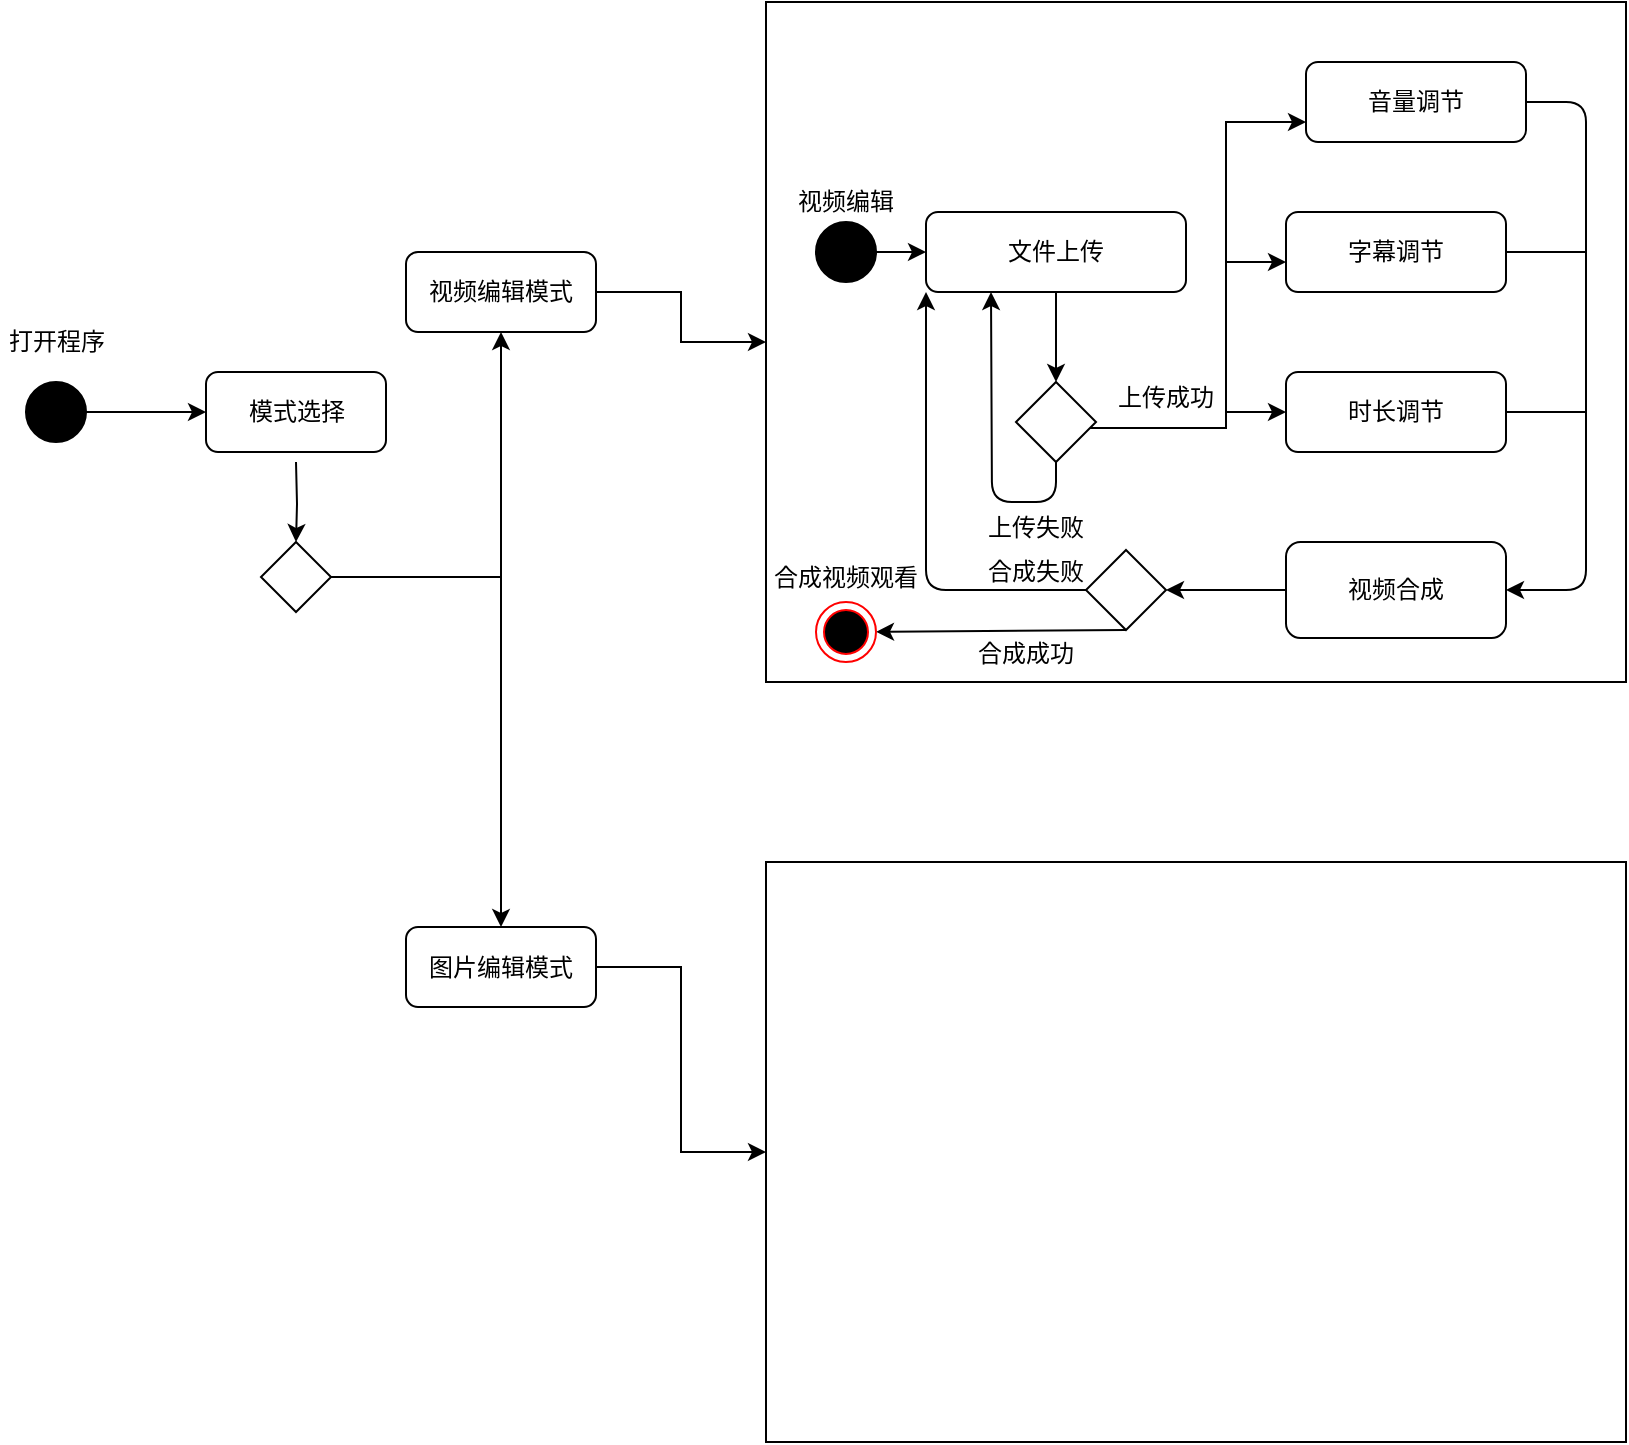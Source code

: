 <mxfile version="14.6.11" type="github" pages="3">
  <diagram id="tJS1vDHtEpJE7gst3Dyk" name="第 2 页">
    <mxGraphModel dx="688" dy="516" grid="1" gridSize="10" guides="1" tooltips="1" connect="1" arrows="1" fold="1" page="1" pageScale="1" pageWidth="850" pageHeight="1100" math="0" shadow="0">
      <root>
        <mxCell id="xql4D70qpOJd92CGWvO2-0" />
        <mxCell id="xql4D70qpOJd92CGWvO2-1" parent="xql4D70qpOJd92CGWvO2-0" />
        <mxCell id="ubjEfvp4QpHeggkvliJD-7" value="" style="edgeStyle=orthogonalEdgeStyle;rounded=0;orthogonalLoop=1;jettySize=auto;html=1;entryX=0;entryY=0.5;entryDx=0;entryDy=0;" edge="1" parent="xql4D70qpOJd92CGWvO2-1" source="ubjEfvp4QpHeggkvliJD-1" target="ubjEfvp4QpHeggkvliJD-3">
          <mxGeometry relative="1" as="geometry">
            <Array as="points" />
          </mxGeometry>
        </mxCell>
        <mxCell id="ubjEfvp4QpHeggkvliJD-1" value="" style="ellipse;whiteSpace=wrap;html=1;aspect=fixed;fillColor=#000000;" vertex="1" parent="xql4D70qpOJd92CGWvO2-1">
          <mxGeometry x="30" y="320" width="30" height="30" as="geometry" />
        </mxCell>
        <mxCell id="ubjEfvp4QpHeggkvliJD-2" value="打开程序" style="text;html=1;strokeColor=none;fillColor=none;align=center;verticalAlign=middle;whiteSpace=wrap;rounded=0;" vertex="1" parent="xql4D70qpOJd92CGWvO2-1">
          <mxGeometry x="17.5" y="290" width="55" height="20" as="geometry" />
        </mxCell>
        <mxCell id="ubjEfvp4QpHeggkvliJD-3" value="" style="rounded=1;whiteSpace=wrap;html=1;fillColor=#FFFFFF;" vertex="1" parent="xql4D70qpOJd92CGWvO2-1">
          <mxGeometry x="120" y="315" width="90" height="40" as="geometry" />
        </mxCell>
        <mxCell id="ubjEfvp4QpHeggkvliJD-30" value="" style="edgeStyle=orthogonalEdgeStyle;rounded=0;orthogonalLoop=1;jettySize=auto;html=1;" edge="1" parent="xql4D70qpOJd92CGWvO2-1" target="ubjEfvp4QpHeggkvliJD-11">
          <mxGeometry relative="1" as="geometry">
            <mxPoint x="165" y="360" as="sourcePoint" />
          </mxGeometry>
        </mxCell>
        <mxCell id="ubjEfvp4QpHeggkvliJD-4" value="模式选择" style="text;html=1;strokeColor=none;fillColor=none;align=center;verticalAlign=middle;whiteSpace=wrap;rounded=0;" vertex="1" parent="xql4D70qpOJd92CGWvO2-1">
          <mxGeometry x="137.5" y="325" width="55" height="20" as="geometry" />
        </mxCell>
        <mxCell id="ubjEfvp4QpHeggkvliJD-24" value="" style="edgeStyle=orthogonalEdgeStyle;rounded=0;orthogonalLoop=1;jettySize=auto;html=1;" edge="1" parent="xql4D70qpOJd92CGWvO2-1" source="ubjEfvp4QpHeggkvliJD-5" target="ubjEfvp4QpHeggkvliJD-22">
          <mxGeometry relative="1" as="geometry" />
        </mxCell>
        <mxCell id="ubjEfvp4QpHeggkvliJD-5" value="视频编辑模式" style="rounded=1;whiteSpace=wrap;html=1;fillColor=#FFFFFF;" vertex="1" parent="xql4D70qpOJd92CGWvO2-1">
          <mxGeometry x="220" y="255" width="95" height="40" as="geometry" />
        </mxCell>
        <mxCell id="ubjEfvp4QpHeggkvliJD-25" value="" style="edgeStyle=orthogonalEdgeStyle;rounded=0;orthogonalLoop=1;jettySize=auto;html=1;" edge="1" parent="xql4D70qpOJd92CGWvO2-1" source="ubjEfvp4QpHeggkvliJD-6" target="ubjEfvp4QpHeggkvliJD-23">
          <mxGeometry relative="1" as="geometry" />
        </mxCell>
        <mxCell id="ubjEfvp4QpHeggkvliJD-6" value="图片编辑模式" style="rounded=1;whiteSpace=wrap;html=1;fillColor=#FFFFFF;" vertex="1" parent="xql4D70qpOJd92CGWvO2-1">
          <mxGeometry x="220" y="592.5" width="95" height="40" as="geometry" />
        </mxCell>
        <mxCell id="ubjEfvp4QpHeggkvliJD-13" value="" style="edgeStyle=orthogonalEdgeStyle;rounded=0;orthogonalLoop=1;jettySize=auto;html=1;" edge="1" parent="xql4D70qpOJd92CGWvO2-1" source="ubjEfvp4QpHeggkvliJD-11" target="ubjEfvp4QpHeggkvliJD-5">
          <mxGeometry relative="1" as="geometry" />
        </mxCell>
        <mxCell id="ubjEfvp4QpHeggkvliJD-14" value="" style="edgeStyle=orthogonalEdgeStyle;rounded=0;orthogonalLoop=1;jettySize=auto;html=1;" edge="1" parent="xql4D70qpOJd92CGWvO2-1" source="ubjEfvp4QpHeggkvliJD-11" target="ubjEfvp4QpHeggkvliJD-6">
          <mxGeometry relative="1" as="geometry" />
        </mxCell>
        <mxCell id="ubjEfvp4QpHeggkvliJD-11" value="" style="rhombus;whiteSpace=wrap;html=1;fillColor=#FFFFFF;" vertex="1" parent="xql4D70qpOJd92CGWvO2-1">
          <mxGeometry x="147.5" y="400" width="35" height="35" as="geometry" />
        </mxCell>
        <mxCell id="ubjEfvp4QpHeggkvliJD-22" value="" style="rounded=0;whiteSpace=wrap;html=1;fillColor=#FFFFFF;" vertex="1" parent="xql4D70qpOJd92CGWvO2-1">
          <mxGeometry x="400" y="130" width="430" height="340" as="geometry" />
        </mxCell>
        <mxCell id="ubjEfvp4QpHeggkvliJD-23" value="" style="rounded=0;whiteSpace=wrap;html=1;fillColor=#FFFFFF;" vertex="1" parent="xql4D70qpOJd92CGWvO2-1">
          <mxGeometry x="400" y="560" width="430" height="290" as="geometry" />
        </mxCell>
        <mxCell id="ubjEfvp4QpHeggkvliJD-35" value="" style="edgeStyle=orthogonalEdgeStyle;rounded=0;orthogonalLoop=1;jettySize=auto;html=1;" edge="1" parent="xql4D70qpOJd92CGWvO2-1" source="ubjEfvp4QpHeggkvliJD-26" target="ubjEfvp4QpHeggkvliJD-27">
          <mxGeometry relative="1" as="geometry" />
        </mxCell>
        <mxCell id="ubjEfvp4QpHeggkvliJD-26" value="" style="ellipse;whiteSpace=wrap;html=1;aspect=fixed;fillColor=#000000;" vertex="1" parent="xql4D70qpOJd92CGWvO2-1">
          <mxGeometry x="425" y="240" width="30" height="30" as="geometry" />
        </mxCell>
        <mxCell id="ubjEfvp4QpHeggkvliJD-37" value="" style="edgeStyle=orthogonalEdgeStyle;rounded=0;orthogonalLoop=1;jettySize=auto;html=1;" edge="1" parent="xql4D70qpOJd92CGWvO2-1" source="ubjEfvp4QpHeggkvliJD-27" target="ubjEfvp4QpHeggkvliJD-36">
          <mxGeometry relative="1" as="geometry" />
        </mxCell>
        <mxCell id="ubjEfvp4QpHeggkvliJD-27" value="文件上传" style="rounded=1;whiteSpace=wrap;html=1;fillColor=#FFFFFF;" vertex="1" parent="xql4D70qpOJd92CGWvO2-1">
          <mxGeometry x="480" y="235" width="130" height="40" as="geometry" />
        </mxCell>
        <mxCell id="ubjEfvp4QpHeggkvliJD-28" value="视频编辑" style="text;html=1;strokeColor=none;fillColor=none;align=center;verticalAlign=middle;whiteSpace=wrap;rounded=0;" vertex="1" parent="xql4D70qpOJd92CGWvO2-1">
          <mxGeometry x="400" y="220" width="80" height="20" as="geometry" />
        </mxCell>
        <mxCell id="ubjEfvp4QpHeggkvliJD-31" value="音量调节" style="rounded=1;whiteSpace=wrap;html=1;fillColor=#FFFFFF;" vertex="1" parent="xql4D70qpOJd92CGWvO2-1">
          <mxGeometry x="670" y="160" width="110" height="40" as="geometry" />
        </mxCell>
        <mxCell id="ubjEfvp4QpHeggkvliJD-32" value="字幕调节" style="rounded=1;whiteSpace=wrap;html=1;fillColor=#FFFFFF;" vertex="1" parent="xql4D70qpOJd92CGWvO2-1">
          <mxGeometry x="660" y="235" width="110" height="40" as="geometry" />
        </mxCell>
        <mxCell id="ubjEfvp4QpHeggkvliJD-33" value="时长调节" style="rounded=1;whiteSpace=wrap;html=1;fillColor=#FFFFFF;" vertex="1" parent="xql4D70qpOJd92CGWvO2-1">
          <mxGeometry x="660" y="315" width="110" height="40" as="geometry" />
        </mxCell>
        <mxCell id="ubjEfvp4QpHeggkvliJD-39" style="edgeStyle=orthogonalEdgeStyle;rounded=0;orthogonalLoop=1;jettySize=auto;html=1;entryX=0;entryY=0.75;entryDx=0;entryDy=0;" edge="1" parent="xql4D70qpOJd92CGWvO2-1" source="ubjEfvp4QpHeggkvliJD-36" target="ubjEfvp4QpHeggkvliJD-31">
          <mxGeometry relative="1" as="geometry">
            <Array as="points">
              <mxPoint x="630" y="343" />
              <mxPoint x="630" y="190" />
            </Array>
          </mxGeometry>
        </mxCell>
        <mxCell id="ubjEfvp4QpHeggkvliJD-36" value="" style="rhombus;whiteSpace=wrap;html=1;fillColor=#FFFFFF;" vertex="1" parent="xql4D70qpOJd92CGWvO2-1">
          <mxGeometry x="525" y="320" width="40" height="40" as="geometry" />
        </mxCell>
        <mxCell id="ubjEfvp4QpHeggkvliJD-38" value="上传成功" style="text;html=1;strokeColor=none;fillColor=none;align=center;verticalAlign=middle;whiteSpace=wrap;rounded=0;" vertex="1" parent="xql4D70qpOJd92CGWvO2-1">
          <mxGeometry x="575" y="315" width="50" height="25" as="geometry" />
        </mxCell>
        <mxCell id="ubjEfvp4QpHeggkvliJD-41" value="" style="endArrow=classic;html=1;" edge="1" parent="xql4D70qpOJd92CGWvO2-1">
          <mxGeometry width="50" height="50" relative="1" as="geometry">
            <mxPoint x="630" y="260" as="sourcePoint" />
            <mxPoint x="660" y="260" as="targetPoint" />
          </mxGeometry>
        </mxCell>
        <mxCell id="ubjEfvp4QpHeggkvliJD-42" value="" style="endArrow=classic;html=1;entryX=0;entryY=0.5;entryDx=0;entryDy=0;" edge="1" parent="xql4D70qpOJd92CGWvO2-1" target="ubjEfvp4QpHeggkvliJD-33">
          <mxGeometry width="50" height="50" relative="1" as="geometry">
            <mxPoint x="630" y="335" as="sourcePoint" />
            <mxPoint x="670" y="270" as="targetPoint" />
          </mxGeometry>
        </mxCell>
        <mxCell id="ubjEfvp4QpHeggkvliJD-48" value="" style="endArrow=classic;html=1;entryX=0.25;entryY=1;entryDx=0;entryDy=0;exitX=0.5;exitY=1;exitDx=0;exitDy=0;" edge="1" parent="xql4D70qpOJd92CGWvO2-1" source="ubjEfvp4QpHeggkvliJD-36" target="ubjEfvp4QpHeggkvliJD-27">
          <mxGeometry width="50" height="50" relative="1" as="geometry">
            <mxPoint x="555" y="363" as="sourcePoint" />
            <mxPoint x="560" y="362.5" as="targetPoint" />
            <Array as="points">
              <mxPoint x="545" y="380" />
              <mxPoint x="513" y="380" />
            </Array>
          </mxGeometry>
        </mxCell>
        <mxCell id="ubjEfvp4QpHeggkvliJD-49" value="上传失败" style="text;html=1;strokeColor=none;fillColor=none;align=center;verticalAlign=middle;whiteSpace=wrap;rounded=0;" vertex="1" parent="xql4D70qpOJd92CGWvO2-1">
          <mxGeometry x="510" y="385" width="50" height="15" as="geometry" />
        </mxCell>
        <mxCell id="ubjEfvp4QpHeggkvliJD-58" value="" style="edgeStyle=none;orthogonalLoop=1;jettySize=auto;html=1;" edge="1" parent="xql4D70qpOJd92CGWvO2-1" source="ubjEfvp4QpHeggkvliJD-51" target="ubjEfvp4QpHeggkvliJD-57">
          <mxGeometry relative="1" as="geometry" />
        </mxCell>
        <mxCell id="ubjEfvp4QpHeggkvliJD-51" value="视频合成" style="rounded=1;whiteSpace=wrap;html=1;fillColor=#FFFFFF;" vertex="1" parent="xql4D70qpOJd92CGWvO2-1">
          <mxGeometry x="660" y="400" width="110" height="48" as="geometry" />
        </mxCell>
        <mxCell id="ubjEfvp4QpHeggkvliJD-52" value="" style="endArrow=classic;html=1;entryX=1;entryY=0.5;entryDx=0;entryDy=0;" edge="1" parent="xql4D70qpOJd92CGWvO2-1" target="ubjEfvp4QpHeggkvliJD-51">
          <mxGeometry width="50" height="50" relative="1" as="geometry">
            <mxPoint x="780" y="180" as="sourcePoint" />
            <mxPoint x="800" y="160" as="targetPoint" />
            <Array as="points">
              <mxPoint x="810" y="180" />
              <mxPoint x="810" y="424" />
            </Array>
          </mxGeometry>
        </mxCell>
        <mxCell id="ubjEfvp4QpHeggkvliJD-54" value="" style="endArrow=none;html=1;exitX=1;exitY=0.5;exitDx=0;exitDy=0;" edge="1" parent="xql4D70qpOJd92CGWvO2-1" source="ubjEfvp4QpHeggkvliJD-32">
          <mxGeometry width="50" height="50" relative="1" as="geometry">
            <mxPoint x="760" y="300" as="sourcePoint" />
            <mxPoint x="810" y="255" as="targetPoint" />
          </mxGeometry>
        </mxCell>
        <mxCell id="ubjEfvp4QpHeggkvliJD-56" value="" style="endArrow=none;html=1;exitX=1;exitY=0.5;exitDx=0;exitDy=0;" edge="1" parent="xql4D70qpOJd92CGWvO2-1" source="ubjEfvp4QpHeggkvliJD-33">
          <mxGeometry width="50" height="50" relative="1" as="geometry">
            <mxPoint x="760" y="360" as="sourcePoint" />
            <mxPoint x="810" y="335" as="targetPoint" />
          </mxGeometry>
        </mxCell>
        <mxCell id="ubjEfvp4QpHeggkvliJD-61" value="" style="edgeStyle=none;orthogonalLoop=1;jettySize=auto;html=1;exitX=0.5;exitY=1;exitDx=0;exitDy=0;" edge="1" parent="xql4D70qpOJd92CGWvO2-1" source="ubjEfvp4QpHeggkvliJD-57" target="ubjEfvp4QpHeggkvliJD-60">
          <mxGeometry relative="1" as="geometry" />
        </mxCell>
        <mxCell id="ubjEfvp4QpHeggkvliJD-57" value="" style="rhombus;whiteSpace=wrap;html=1;fillColor=#FFFFFF;" vertex="1" parent="xql4D70qpOJd92CGWvO2-1">
          <mxGeometry x="560" y="404" width="40" height="40" as="geometry" />
        </mxCell>
        <mxCell id="ubjEfvp4QpHeggkvliJD-59" value="合成成功" style="text;html=1;strokeColor=none;fillColor=none;align=center;verticalAlign=middle;whiteSpace=wrap;rounded=0;" vertex="1" parent="xql4D70qpOJd92CGWvO2-1">
          <mxGeometry x="500" y="448" width="60" height="15" as="geometry" />
        </mxCell>
        <mxCell id="ubjEfvp4QpHeggkvliJD-60" value="" style="ellipse;html=1;shape=endState;fillColor=#000000;strokeColor=#ff0000;" vertex="1" parent="xql4D70qpOJd92CGWvO2-1">
          <mxGeometry x="425" y="430" width="30" height="30" as="geometry" />
        </mxCell>
        <mxCell id="ubjEfvp4QpHeggkvliJD-62" value="合成视频观看" style="text;html=1;strokeColor=none;fillColor=none;align=center;verticalAlign=middle;whiteSpace=wrap;rounded=0;" vertex="1" parent="xql4D70qpOJd92CGWvO2-1">
          <mxGeometry x="400" y="407.5" width="80" height="20" as="geometry" />
        </mxCell>
        <mxCell id="ubjEfvp4QpHeggkvliJD-63" value="" style="endArrow=classic;html=1;exitX=0;exitY=0.5;exitDx=0;exitDy=0;entryX=0;entryY=1;entryDx=0;entryDy=0;" edge="1" parent="xql4D70qpOJd92CGWvO2-1" source="ubjEfvp4QpHeggkvliJD-57" target="ubjEfvp4QpHeggkvliJD-27">
          <mxGeometry width="50" height="50" relative="1" as="geometry">
            <mxPoint x="550" y="440" as="sourcePoint" />
            <mxPoint x="600" y="390" as="targetPoint" />
            <Array as="points">
              <mxPoint x="480" y="424" />
            </Array>
          </mxGeometry>
        </mxCell>
        <mxCell id="ubjEfvp4QpHeggkvliJD-65" value="合成失败" style="text;html=1;strokeColor=none;fillColor=none;align=center;verticalAlign=middle;whiteSpace=wrap;rounded=0;" vertex="1" parent="xql4D70qpOJd92CGWvO2-1">
          <mxGeometry x="505" y="407.5" width="60" height="15" as="geometry" />
        </mxCell>
      </root>
    </mxGraphModel>
  </diagram>
  <diagram id="h4NXKnG3taLFrd10vUne" name="第 3 页">
    <mxGraphModel dx="688" dy="459" grid="1" gridSize="10" guides="1" tooltips="1" connect="1" arrows="1" fold="1" page="1" pageScale="1" pageWidth="850" pageHeight="1100" math="0" shadow="0">
      <root>
        <mxCell id="RxuUumW89x1owzj3WMMr-0" />
        <mxCell id="RxuUumW89x1owzj3WMMr-1" parent="RxuUumW89x1owzj3WMMr-0" />
        <mxCell id="RxuUumW89x1owzj3WMMr-4" value="" style="edgeStyle=none;orthogonalLoop=1;jettySize=auto;html=1;" edge="1" parent="RxuUumW89x1owzj3WMMr-1" source="RxuUumW89x1owzj3WMMr-2" target="RxuUumW89x1owzj3WMMr-3">
          <mxGeometry relative="1" as="geometry" />
        </mxCell>
        <mxCell id="RxuUumW89x1owzj3WMMr-2" value="" style="ellipse;whiteSpace=wrap;html=1;aspect=fixed;fillColor=#000000;" vertex="1" parent="RxuUumW89x1owzj3WMMr-1">
          <mxGeometry x="280" y="140" width="30" height="30" as="geometry" />
        </mxCell>
        <mxCell id="RxuUumW89x1owzj3WMMr-3" value="主页面" style="rounded=1;whiteSpace=wrap;html=1;fillColor=#FFFFFF;" vertex="1" parent="RxuUumW89x1owzj3WMMr-1">
          <mxGeometry x="250" y="190" width="90" height="40" as="geometry" />
        </mxCell>
        <mxCell id="RxuUumW89x1owzj3WMMr-11" value="" style="rounded=0;whiteSpace=wrap;html=1;fillColor=#000000;" vertex="1" parent="RxuUumW89x1owzj3WMMr-1">
          <mxGeometry x="240" y="260" width="110" height="10" as="geometry" />
        </mxCell>
        <mxCell id="RxuUumW89x1owzj3WMMr-14" value="" style="endArrow=classic;html=1;fillColor=#000000;exitX=0.5;exitY=1;exitDx=0;exitDy=0;" edge="1" parent="RxuUumW89x1owzj3WMMr-1" source="RxuUumW89x1owzj3WMMr-3">
          <mxGeometry width="50" height="50" relative="1" as="geometry">
            <mxPoint x="280" y="250" as="sourcePoint" />
            <mxPoint x="295" y="260" as="targetPoint" />
          </mxGeometry>
        </mxCell>
        <mxCell id="RxuUumW89x1owzj3WMMr-15" value="" style="endArrow=classic;html=1;fillColor=#000000;exitX=0.5;exitY=1;exitDx=0;exitDy=0;entryX=0.5;entryY=0;entryDx=0;entryDy=0;" edge="1" parent="RxuUumW89x1owzj3WMMr-1" source="RxuUumW89x1owzj3WMMr-11" target="RxuUumW89x1owzj3WMMr-18">
          <mxGeometry width="50" height="50" relative="1" as="geometry">
            <mxPoint x="320" y="390" as="sourcePoint" />
            <mxPoint x="360" y="310" as="targetPoint" />
          </mxGeometry>
        </mxCell>
        <mxCell id="RxuUumW89x1owzj3WMMr-16" value="" style="endArrow=classic;html=1;fillColor=#000000;exitX=0.5;exitY=1;exitDx=0;exitDy=0;entryX=0.5;entryY=0;entryDx=0;entryDy=0;" edge="1" parent="RxuUumW89x1owzj3WMMr-1" source="RxuUumW89x1owzj3WMMr-11" target="RxuUumW89x1owzj3WMMr-17">
          <mxGeometry width="50" height="50" relative="1" as="geometry">
            <mxPoint x="140" y="440" as="sourcePoint" />
            <mxPoint x="240" y="310" as="targetPoint" />
          </mxGeometry>
        </mxCell>
        <mxCell id="RxuUumW89x1owzj3WMMr-20" value="" style="edgeStyle=none;orthogonalLoop=1;jettySize=auto;html=1;fillColor=#000000;" edge="1" parent="RxuUumW89x1owzj3WMMr-1" source="RxuUumW89x1owzj3WMMr-17" target="RxuUumW89x1owzj3WMMr-19">
          <mxGeometry relative="1" as="geometry" />
        </mxCell>
        <mxCell id="RxuUumW89x1owzj3WMMr-17" value="选择视频剪辑" style="rounded=1;whiteSpace=wrap;html=1;fillColor=#FFFFFF;" vertex="1" parent="RxuUumW89x1owzj3WMMr-1">
          <mxGeometry x="150" y="320" width="120" height="40" as="geometry" />
        </mxCell>
        <mxCell id="RxuUumW89x1owzj3WMMr-18" value="选择图片编辑" style="rounded=1;whiteSpace=wrap;html=1;fillColor=#FFFFFF;" vertex="1" parent="RxuUumW89x1owzj3WMMr-1">
          <mxGeometry x="330" y="320" width="120" height="40" as="geometry" />
        </mxCell>
        <mxCell id="RxuUumW89x1owzj3WMMr-22" value="" style="edgeStyle=none;orthogonalLoop=1;jettySize=auto;html=1;fillColor=#000000;" edge="1" parent="RxuUumW89x1owzj3WMMr-1" source="RxuUumW89x1owzj3WMMr-19">
          <mxGeometry relative="1" as="geometry">
            <mxPoint x="110" y="490" as="targetPoint" />
            <Array as="points">
              <mxPoint x="210" y="470" />
              <mxPoint x="110" y="470" />
            </Array>
          </mxGeometry>
        </mxCell>
        <mxCell id="RxuUumW89x1owzj3WMMr-19" value="上传视频音频字幕文件" style="rounded=1;whiteSpace=wrap;html=1;fillColor=#FFFFFF;" vertex="1" parent="RxuUumW89x1owzj3WMMr-1">
          <mxGeometry x="145" y="400" width="130" height="40" as="geometry" />
        </mxCell>
        <mxCell id="RxuUumW89x1owzj3WMMr-21" value="调节时长" style="whiteSpace=wrap;html=1;rounded=1;fillColor=#FFFFFF;" vertex="1" parent="RxuUumW89x1owzj3WMMr-1">
          <mxGeometry x="40" y="490" width="110" height="40" as="geometry" />
        </mxCell>
        <mxCell id="RxuUumW89x1owzj3WMMr-29" value="" style="edgeStyle=none;orthogonalLoop=1;jettySize=auto;html=1;fillColor=#000000;" edge="1" parent="RxuUumW89x1owzj3WMMr-1" source="RxuUumW89x1owzj3WMMr-23" target="RxuUumW89x1owzj3WMMr-27">
          <mxGeometry relative="1" as="geometry" />
        </mxCell>
        <mxCell id="RxuUumW89x1owzj3WMMr-23" value="调节字幕" style="whiteSpace=wrap;html=1;rounded=1;fillColor=#FFFFFF;" vertex="1" parent="RxuUumW89x1owzj3WMMr-1">
          <mxGeometry x="150" y="490" width="120" height="40" as="geometry" />
        </mxCell>
        <mxCell id="RxuUumW89x1owzj3WMMr-25" value="调节字幕" style="whiteSpace=wrap;html=1;rounded=1;fillColor=#FFFFFF;" vertex="1" parent="RxuUumW89x1owzj3WMMr-1">
          <mxGeometry x="280" y="490" width="120" height="40" as="geometry" />
        </mxCell>
        <mxCell id="RxuUumW89x1owzj3WMMr-26" value="" style="edgeStyle=none;orthogonalLoop=1;jettySize=auto;html=1;fillColor=#000000;entryX=0.5;entryY=0;entryDx=0;entryDy=0;exitX=0.5;exitY=1;exitDx=0;exitDy=0;" edge="1" parent="RxuUumW89x1owzj3WMMr-1" source="RxuUumW89x1owzj3WMMr-19" target="RxuUumW89x1owzj3WMMr-25">
          <mxGeometry relative="1" as="geometry">
            <mxPoint x="220" y="450" as="sourcePoint" />
            <mxPoint x="120" y="500" as="targetPoint" />
            <Array as="points">
              <mxPoint x="210" y="470" />
              <mxPoint x="340" y="470" />
            </Array>
          </mxGeometry>
        </mxCell>
        <mxCell id="RxuUumW89x1owzj3WMMr-36" value="" style="edgeStyle=none;orthogonalLoop=1;jettySize=auto;html=1;fillColor=#000000;" edge="1" parent="RxuUumW89x1owzj3WMMr-1" source="RxuUumW89x1owzj3WMMr-27" target="RxuUumW89x1owzj3WMMr-35">
          <mxGeometry relative="1" as="geometry" />
        </mxCell>
        <mxCell id="RxuUumW89x1owzj3WMMr-27" value="开始合成" style="rounded=1;whiteSpace=wrap;html=1;fillColor=#FFFFFF;" vertex="1" parent="RxuUumW89x1owzj3WMMr-1">
          <mxGeometry x="165" y="590" width="90" height="40" as="geometry" />
        </mxCell>
        <mxCell id="RxuUumW89x1owzj3WMMr-31" value="" style="endArrow=none;html=1;fillColor=#000000;entryX=0.5;entryY=1;entryDx=0;entryDy=0;" edge="1" parent="RxuUumW89x1owzj3WMMr-1" target="RxuUumW89x1owzj3WMMr-25">
          <mxGeometry width="50" height="50" relative="1" as="geometry">
            <mxPoint x="210" y="560" as="sourcePoint" />
            <mxPoint x="420" y="560" as="targetPoint" />
            <Array as="points">
              <mxPoint x="340" y="560" />
            </Array>
          </mxGeometry>
        </mxCell>
        <mxCell id="RxuUumW89x1owzj3WMMr-32" value="" style="endArrow=none;html=1;fillColor=#000000;exitX=0.5;exitY=1;exitDx=0;exitDy=0;" edge="1" parent="RxuUumW89x1owzj3WMMr-1" source="RxuUumW89x1owzj3WMMr-21">
          <mxGeometry width="50" height="50" relative="1" as="geometry">
            <mxPoint x="80" y="590" as="sourcePoint" />
            <mxPoint x="220" y="560" as="targetPoint" />
            <Array as="points">
              <mxPoint x="95" y="560" />
            </Array>
          </mxGeometry>
        </mxCell>
        <mxCell id="RxuUumW89x1owzj3WMMr-34" value="" style="endArrow=classic;html=1;fillColor=#000000;" edge="1" parent="RxuUumW89x1owzj3WMMr-1" target="RxuUumW89x1owzj3WMMr-23">
          <mxGeometry width="50" height="50" relative="1" as="geometry">
            <mxPoint x="210" y="460" as="sourcePoint" />
            <mxPoint x="260" y="460" as="targetPoint" />
          </mxGeometry>
        </mxCell>
        <mxCell id="RxuUumW89x1owzj3WMMr-38" value="" style="edgeStyle=none;orthogonalLoop=1;jettySize=auto;html=1;fillColor=#000000;" edge="1" parent="RxuUumW89x1owzj3WMMr-1" source="RxuUumW89x1owzj3WMMr-35">
          <mxGeometry relative="1" as="geometry">
            <mxPoint x="210" y="750" as="targetPoint" />
          </mxGeometry>
        </mxCell>
        <mxCell id="RxuUumW89x1owzj3WMMr-35" value="合成成功" style="rounded=1;whiteSpace=wrap;html=1;fillColor=#FFFFFF;" vertex="1" parent="RxuUumW89x1owzj3WMMr-1">
          <mxGeometry x="160" y="670" width="100" height="40" as="geometry" />
        </mxCell>
        <mxCell id="RxuUumW89x1owzj3WMMr-39" value="" style="ellipse;html=1;shape=endState;fillColor=#000000;strokeColor=#ff0000;" vertex="1" parent="RxuUumW89x1owzj3WMMr-1">
          <mxGeometry x="195" y="750" width="30" height="30" as="geometry" />
        </mxCell>
        <mxCell id="RxuUumW89x1owzj3WMMr-41" value="播放合成视频" style="text;html=1;strokeColor=none;fillColor=none;align=center;verticalAlign=middle;whiteSpace=wrap;rounded=0;" vertex="1" parent="RxuUumW89x1owzj3WMMr-1">
          <mxGeometry x="167.5" y="790" width="85" height="20" as="geometry" />
        </mxCell>
      </root>
    </mxGraphModel>
  </diagram>
  <diagram id="RZ9CQ1DAljVUwfbEEbDO" name="第 4 页">
    <mxGraphModel dx="960" dy="471" grid="1" gridSize="10" guides="1" tooltips="1" connect="1" arrows="1" fold="1" page="1" pageScale="1" pageWidth="850" pageHeight="1100" math="0" shadow="0">
      <root>
        <mxCell id="y5BYHVSDUeLFLjFIEvsZ-0" />
        <mxCell id="y5BYHVSDUeLFLjFIEvsZ-1" parent="y5BYHVSDUeLFLjFIEvsZ-0" />
        <mxCell id="y5BYHVSDUeLFLjFIEvsZ-13" value="" style="edgeStyle=none;orthogonalLoop=1;jettySize=auto;html=1;fillColor=#000000;" edge="1" parent="y5BYHVSDUeLFLjFIEvsZ-1" source="y5BYHVSDUeLFLjFIEvsZ-2" target="y5BYHVSDUeLFLjFIEvsZ-5">
          <mxGeometry relative="1" as="geometry" />
        </mxCell>
        <mxCell id="y5BYHVSDUeLFLjFIEvsZ-20" style="edgeStyle=none;orthogonalLoop=1;jettySize=auto;html=1;entryX=0.5;entryY=0;entryDx=0;entryDy=0;fillColor=#000000;" edge="1" parent="y5BYHVSDUeLFLjFIEvsZ-1" source="y5BYHVSDUeLFLjFIEvsZ-2" target="y5BYHVSDUeLFLjFIEvsZ-3">
          <mxGeometry relative="1" as="geometry">
            <Array as="points">
              <mxPoint x="370" y="90" />
              <mxPoint x="150" y="90" />
            </Array>
          </mxGeometry>
        </mxCell>
        <mxCell id="y5BYHVSDUeLFLjFIEvsZ-21" style="edgeStyle=none;orthogonalLoop=1;jettySize=auto;html=1;entryX=0.5;entryY=0;entryDx=0;entryDy=0;fillColor=#000000;exitX=0.5;exitY=1;exitDx=0;exitDy=0;" edge="1" parent="y5BYHVSDUeLFLjFIEvsZ-1" source="y5BYHVSDUeLFLjFIEvsZ-2" target="y5BYHVSDUeLFLjFIEvsZ-6">
          <mxGeometry relative="1" as="geometry">
            <Array as="points">
              <mxPoint x="370" y="90" />
              <mxPoint x="570" y="90" />
            </Array>
          </mxGeometry>
        </mxCell>
        <mxCell id="y5BYHVSDUeLFLjFIEvsZ-2" value="视频图片编辑器" style="rounded=0;whiteSpace=wrap;html=1;fillColor=#FFFFFF;" vertex="1" parent="y5BYHVSDUeLFLjFIEvsZ-1">
          <mxGeometry x="310" width="120" height="50" as="geometry" />
        </mxCell>
        <mxCell id="y5BYHVSDUeLFLjFIEvsZ-15" value="" style="edgeStyle=none;orthogonalLoop=1;jettySize=auto;html=1;fillColor=#000000;" edge="1" parent="y5BYHVSDUeLFLjFIEvsZ-1" source="y5BYHVSDUeLFLjFIEvsZ-3" target="y5BYHVSDUeLFLjFIEvsZ-8">
          <mxGeometry relative="1" as="geometry" />
        </mxCell>
        <mxCell id="y5BYHVSDUeLFLjFIEvsZ-16" style="edgeStyle=none;orthogonalLoop=1;jettySize=auto;html=1;entryX=0.5;entryY=0;entryDx=0;entryDy=0;fillColor=#000000;exitX=0.5;exitY=1;exitDx=0;exitDy=0;" edge="1" parent="y5BYHVSDUeLFLjFIEvsZ-1" source="y5BYHVSDUeLFLjFIEvsZ-3" target="y5BYHVSDUeLFLjFIEvsZ-7">
          <mxGeometry relative="1" as="geometry">
            <Array as="points">
              <mxPoint x="150" y="240" />
              <mxPoint x="55" y="240" />
            </Array>
          </mxGeometry>
        </mxCell>
        <mxCell id="y5BYHVSDUeLFLjFIEvsZ-17" style="edgeStyle=none;orthogonalLoop=1;jettySize=auto;html=1;fillColor=#000000;exitX=0.5;exitY=1;exitDx=0;exitDy=0;entryX=0.356;entryY=-0.06;entryDx=0;entryDy=0;entryPerimeter=0;" edge="1" parent="y5BYHVSDUeLFLjFIEvsZ-1" source="y5BYHVSDUeLFLjFIEvsZ-3" target="y5BYHVSDUeLFLjFIEvsZ-9">
          <mxGeometry relative="1" as="geometry">
            <mxPoint x="150" y="200" as="sourcePoint" />
            <Array as="points">
              <mxPoint x="150" y="240" />
              <mxPoint x="242" y="240" />
            </Array>
          </mxGeometry>
        </mxCell>
        <mxCell id="y5BYHVSDUeLFLjFIEvsZ-3" value="视频编辑模块&lt;span style=&quot;color: rgba(0 , 0 , 0 , 0) ; font-family: monospace ; font-size: 0px&quot;&gt;%3CmxGraphModel%3E%3Croot%3E%3CmxCell%20id%3D%220%22%2F%3E%3CmxCell%20id%3D%221%22%20parent%3D%220%22%2F%3E%3CmxCell%20id%3D%222%22%20value%3D%22%22%20style%3D%22edgeStyle%3Dnone%3BorthogonalLoop%3D1%3BjettySize%3Dauto%3Bhtml%3D1%3BfillColor%3D%23000000%3B%22%20edge%3D%221%22%20parent%3D%221%22%3E%3CmxGeometry%20relative%3D%221%22%20as%3D%22geometry%22%3E%3CmxPoint%20x%3D%22210%22%20y%3D%22440%22%20as%3D%22sourcePoint%22%2F%3E%3CmxPoint%20x%3D%22110%22%20y%3D%22490%22%20as%3D%22targetPoint%22%2F%3E%3CArray%20as%3D%22points%22%3E%3CmxPoint%20x%3D%22210%22%20y%3D%22470%22%2F%3E%3CmxPoint%20x%3D%22110%22%20y%3D%22470%22%2F%3E%3C%2FArray%3E%3C%2FmxGeometry%3E%3C%2FmxCell%3E%3C%2Froot%3E%3C%2FmxGraphModel%3E&lt;/span&gt;" style="rounded=0;whiteSpace=wrap;html=1;fillColor=#FFFFFF;" vertex="1" parent="y5BYHVSDUeLFLjFIEvsZ-1">
          <mxGeometry x="90" y="130" width="120" height="60" as="geometry" />
        </mxCell>
        <mxCell id="y5BYHVSDUeLFLjFIEvsZ-14" value="" style="edgeStyle=none;orthogonalLoop=1;jettySize=auto;html=1;fillColor=#000000;" edge="1" parent="y5BYHVSDUeLFLjFIEvsZ-1" source="y5BYHVSDUeLFLjFIEvsZ-5" target="y5BYHVSDUeLFLjFIEvsZ-12">
          <mxGeometry relative="1" as="geometry" />
        </mxCell>
        <mxCell id="y5BYHVSDUeLFLjFIEvsZ-5" value="winform主界面" style="rounded=0;whiteSpace=wrap;html=1;fillColor=#FFFFFF;" vertex="1" parent="y5BYHVSDUeLFLjFIEvsZ-1">
          <mxGeometry x="310" y="130" width="120" height="60" as="geometry" />
        </mxCell>
        <mxCell id="y5BYHVSDUeLFLjFIEvsZ-18" style="edgeStyle=none;orthogonalLoop=1;jettySize=auto;html=1;entryX=0.5;entryY=0;entryDx=0;entryDy=0;fillColor=#000000;exitX=0.5;exitY=1;exitDx=0;exitDy=0;" edge="1" parent="y5BYHVSDUeLFLjFIEvsZ-1" source="y5BYHVSDUeLFLjFIEvsZ-6" target="y5BYHVSDUeLFLjFIEvsZ-10">
          <mxGeometry relative="1" as="geometry">
            <Array as="points">
              <mxPoint x="570" y="250" />
              <mxPoint x="513" y="250" />
            </Array>
          </mxGeometry>
        </mxCell>
        <mxCell id="y5BYHVSDUeLFLjFIEvsZ-19" style="edgeStyle=none;orthogonalLoop=1;jettySize=auto;html=1;entryX=0.5;entryY=0;entryDx=0;entryDy=0;fillColor=#000000;" edge="1" parent="y5BYHVSDUeLFLjFIEvsZ-1" source="y5BYHVSDUeLFLjFIEvsZ-6" target="y5BYHVSDUeLFLjFIEvsZ-11">
          <mxGeometry relative="1" as="geometry">
            <Array as="points">
              <mxPoint x="570" y="250" />
              <mxPoint x="630" y="250" />
            </Array>
          </mxGeometry>
        </mxCell>
        <mxCell id="y5BYHVSDUeLFLjFIEvsZ-6" value="图片编辑模块" style="rounded=0;whiteSpace=wrap;html=1;fillColor=#FFFFFF;" vertex="1" parent="y5BYHVSDUeLFLjFIEvsZ-1">
          <mxGeometry x="510" y="130" width="120" height="60" as="geometry" />
        </mxCell>
        <mxCell id="y5BYHVSDUeLFLjFIEvsZ-7" value="视频字幕模块&lt;span style=&quot;color: rgba(0 , 0 , 0 , 0) ; font-family: monospace ; font-size: 0px&quot;&gt;%3CmxGraphModel%3E%3Croot%3E%3CmxCell%20id%3D%220%22%2F%3E%3CmxCell%20id%3D%221%22%20parent%3D%220%22%2F%3E%3CmxCell%20id%3D%222%22%20value%3D%22%22%20style%3D%22edgeStyle%3Dnone%3BorthogonalLoop%3D1%3BjettySize%3Dauto%3Bhtml%3D1%3BfillColor%3D%23000000%3B%22%20edge%3D%221%22%20parent%3D%221%22%3E%3CmxGeometry%20relative%3D%221%22%20as%3D%22geometry%22%3E%3CmxPoint%20x%3D%22210%22%20y%3D%22440%22%20as%3D%22sourcePoint%22%2F%3E%3CmxPoint%20x%3D%22110%22%20y%3D%22490%22%20as%3D%22targetPoint%22%2F%3E%3CArray%20as%3D%22points%22%3E%3CmxPoint%20x%3D%22210%22%20y%3D%22470%22%2F%3E%3CmxPoint%20x%3D%22110%22%20y%3D%22470%22%2F%3E%3C%2FArray%3E%3C%2FmxGeometry%3E%3C%2FmxCell%3E%3C%2Froot%3E%3C%2FmxGraphModel%3E&lt;/span&gt;" style="rounded=0;whiteSpace=wrap;html=1;fillColor=#FFFFFF;" vertex="1" parent="y5BYHVSDUeLFLjFIEvsZ-1">
          <mxGeometry x="10" y="280" width="90" height="50" as="geometry" />
        </mxCell>
        <mxCell id="y5BYHVSDUeLFLjFIEvsZ-8" value="音频处理模块&lt;span style=&quot;color: rgba(0 , 0 , 0 , 0) ; font-family: monospace ; font-size: 0px&quot;&gt;%3CmxGraphModel%3E%3Croot%3E%3CmxCell%20id%3D%220%22%2F%3E%3CmxCell%20id%3D%221%22%20parent%3D%220%22%2F%3E%3CmxCell%20id%3D%222%22%20value%3D%22%22%20style%3D%22edgeStyle%3Dnone%3BorthogonalLoop%3D1%3BjettySize%3Dauto%3Bhtml%3D1%3BfillColor%3D%23000000%3B%22%20edge%3D%221%22%20parent%3D%221%22%3E%3CmxGeometry%20relative%3D%221%22%20as%3D%22geometry%22%3E%3CmxPoint%20x%3D%22210%22%20y%3D%22440%22%20as%3D%22sourcePoint%22%2F%3E%3CmxPoint%20x%3D%22110%22%20y%3D%22490%22%20as%3D%22targetPoint%22%2F%3E%3CArray%20as%3D%22points%22%3E%3CmxPoint%20x%3D%22210%22%20y%3D%22470%22%2F%3E%3CmxPoint%20x%3D%22110%22%20y%3D%22470%22%2F%3E%3C%2FArray%3E%3C%2FmxGeometry%3E%3C%2FmxCell%3E%3C%2Froot%3E%3C%2FmxGraphModel%3E&lt;/span&gt;" style="rounded=0;whiteSpace=wrap;html=1;fillColor=#FFFFFF;" vertex="1" parent="y5BYHVSDUeLFLjFIEvsZ-1">
          <mxGeometry x="110" y="280" width="80" height="50" as="geometry" />
        </mxCell>
        <mxCell id="y5BYHVSDUeLFLjFIEvsZ-9" value="音视频合成模块" style="rounded=0;whiteSpace=wrap;html=1;fillColor=#FFFFFF;" vertex="1" parent="y5BYHVSDUeLFLjFIEvsZ-1">
          <mxGeometry x="210" y="280" width="90" height="50" as="geometry" />
        </mxCell>
        <mxCell id="y5BYHVSDUeLFLjFIEvsZ-10" value="图片字体调整模块" style="rounded=0;whiteSpace=wrap;html=1;fillColor=#FFFFFF;" vertex="1" parent="y5BYHVSDUeLFLjFIEvsZ-1">
          <mxGeometry x="460" y="280" width="105" height="50" as="geometry" />
        </mxCell>
        <mxCell id="y5BYHVSDUeLFLjFIEvsZ-11" value="图片滤镜调节模块" style="rounded=0;whiteSpace=wrap;html=1;fillColor=#FFFFFF;" vertex="1" parent="y5BYHVSDUeLFLjFIEvsZ-1">
          <mxGeometry x="580" y="280" width="100" height="50" as="geometry" />
        </mxCell>
        <mxCell id="y5BYHVSDUeLFLjFIEvsZ-12" value="视频图片编辑器选择模块" style="rounded=0;whiteSpace=wrap;html=1;fillColor=#FFFFFF;" vertex="1" parent="y5BYHVSDUeLFLjFIEvsZ-1">
          <mxGeometry x="325" y="285" width="90" height="40" as="geometry" />
        </mxCell>
      </root>
    </mxGraphModel>
  </diagram>
</mxfile>
